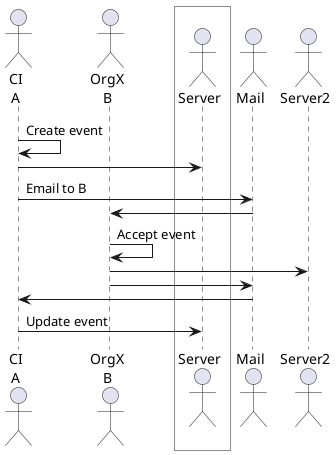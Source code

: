 @startuml

actor "CI\nA" as A
actor "OrgX\nB" as B
box " " #White
	actor Server
end box
actor Mail
actor Server2

A -> A : Create event
A -> Server
A -> Mail : Email to B
Mail -> B
B -> B : Accept event
B -> Server2
B -> Mail
Mail -> A
A -> Server : Update event

@enduml